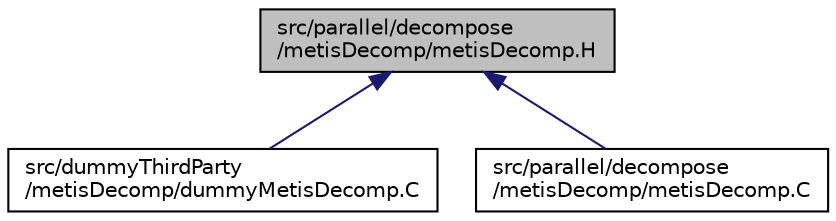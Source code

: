 digraph "src/parallel/decompose/metisDecomp/metisDecomp.H"
{
  bgcolor="transparent";
  edge [fontname="Helvetica",fontsize="10",labelfontname="Helvetica",labelfontsize="10"];
  node [fontname="Helvetica",fontsize="10",shape=record];
  Node1 [label="src/parallel/decompose\l/metisDecomp/metisDecomp.H",height=0.2,width=0.4,color="black", fillcolor="grey75", style="filled", fontcolor="black"];
  Node1 -> Node2 [dir="back",color="midnightblue",fontsize="10",style="solid",fontname="Helvetica"];
  Node2 [label="src/dummyThirdParty\l/metisDecomp/dummyMetisDecomp.C",height=0.2,width=0.4,color="black",URL="$a04816.html"];
  Node1 -> Node3 [dir="back",color="midnightblue",fontsize="10",style="solid",fontname="Helvetica"];
  Node3 [label="src/parallel/decompose\l/metisDecomp/metisDecomp.C",height=0.2,width=0.4,color="black",URL="$a09261.html"];
}

